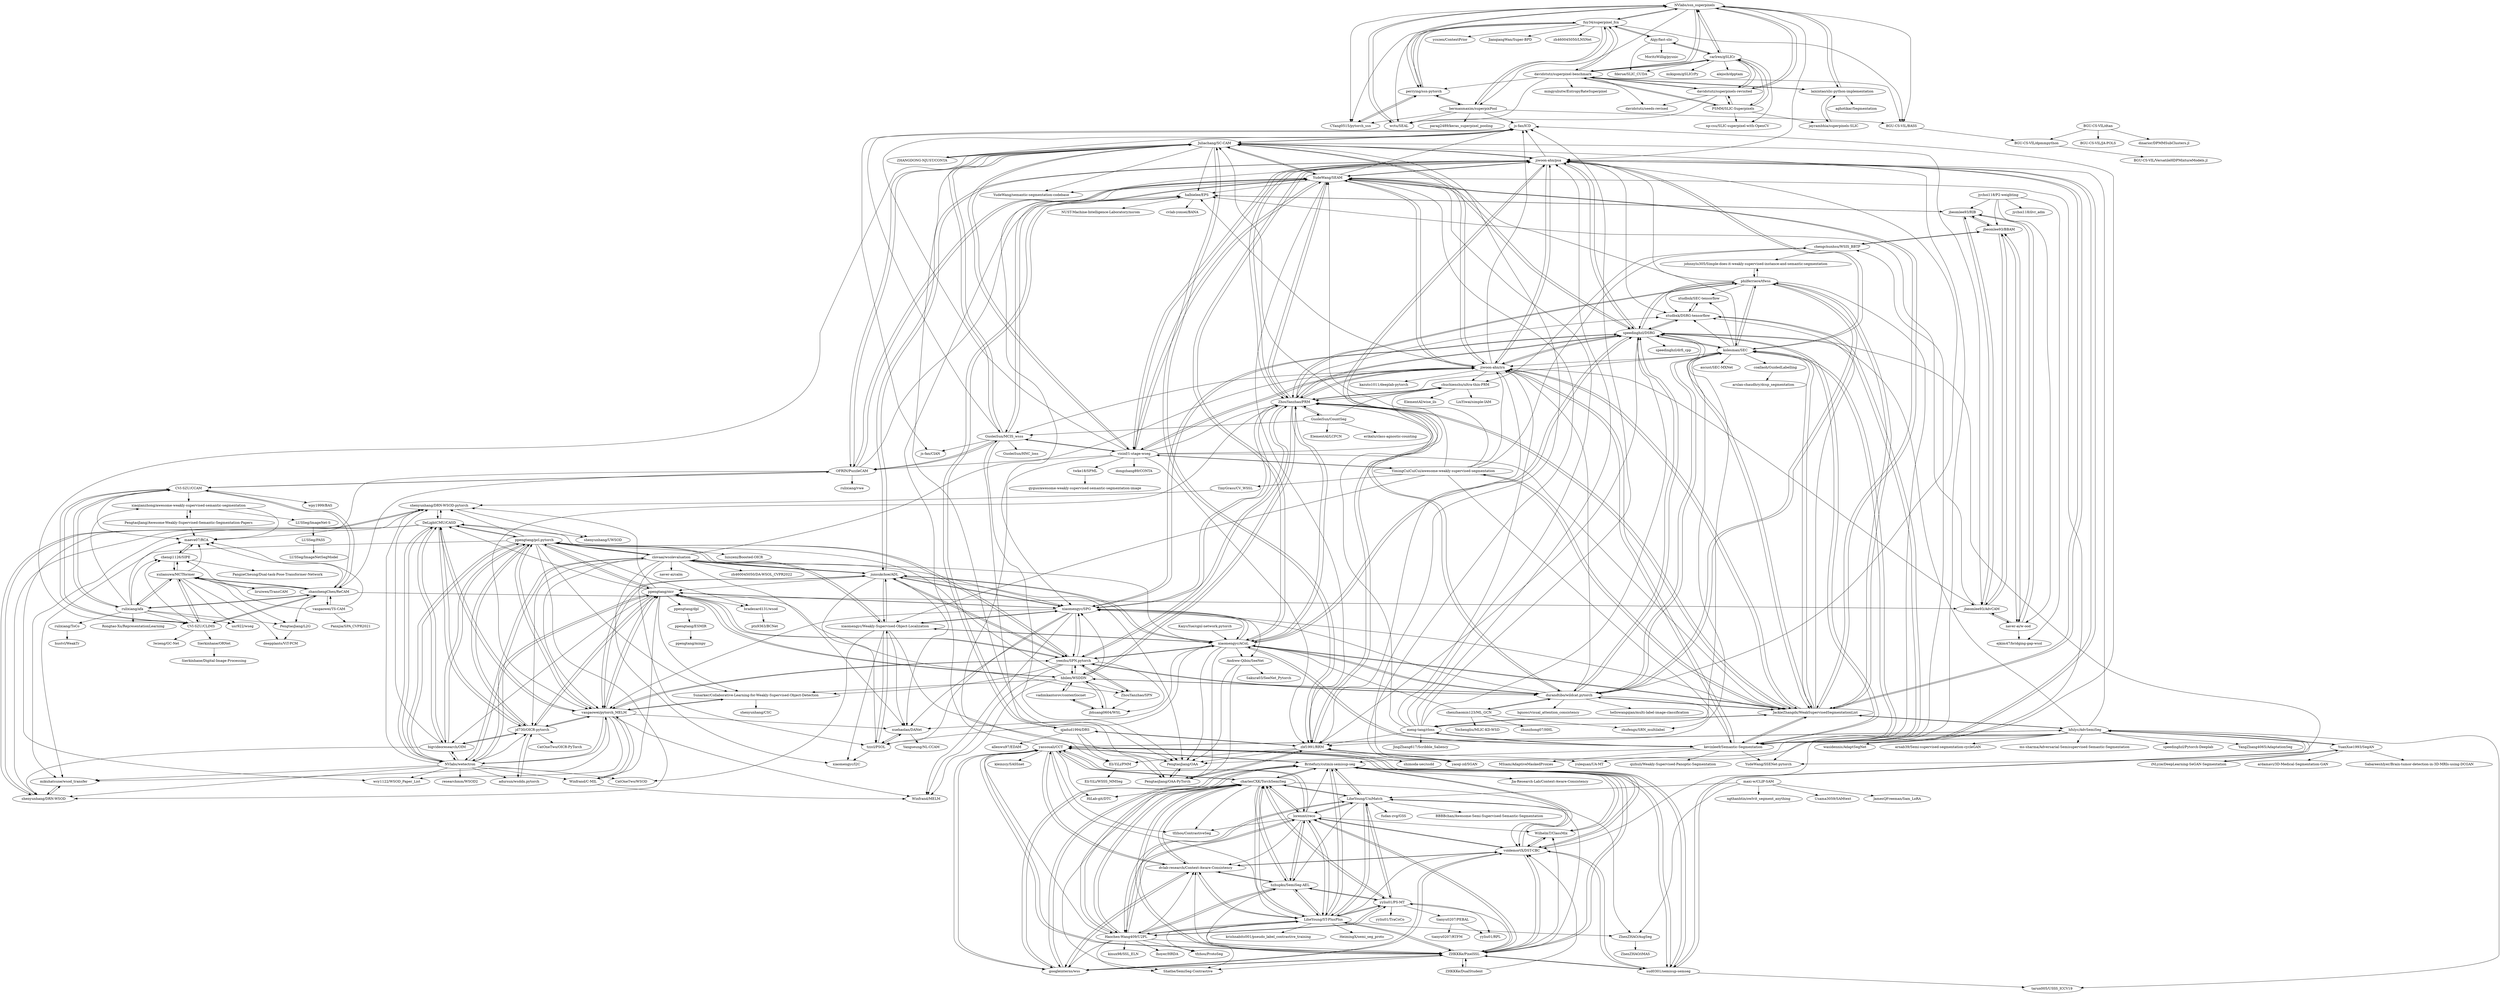 digraph G {
"NVlabs/ssn_superpixels" -> "fuy34/superpixel_fcn"
"NVlabs/ssn_superpixels" -> "wctu/SEAL"
"NVlabs/ssn_superpixels" -> "perrying/ssn-pytorch"
"NVlabs/ssn_superpixels" -> "davidstutz/superpixel-benchmark"
"NVlabs/ssn_superpixels" -> "bermanmaxim/superpixPool"
"NVlabs/ssn_superpixels" -> "CYang0515/pytorch_ssn"
"NVlabs/ssn_superpixels" -> "laixintao/slic-python-implementation"
"NVlabs/ssn_superpixels" -> "davidstutz/superpixels-revisited"
"NVlabs/ssn_superpixels" -> "carlren/gSLICr"
"NVlabs/ssn_superpixels" -> "BGU-CS-VIL/BASS"
"NVlabs/ssn_superpixels" -> "jiwoon-ahn/psa"
"perrying/ssn-pytorch" -> "CYang0515/pytorch_ssn"
"perrying/ssn-pytorch" -> "fuy34/superpixel_fcn"
"perrying/ssn-pytorch" -> "bermanmaxim/superpixPool"
"perrying/ssn-pytorch" -> "NVlabs/ssn_superpixels"
"yassouali/CCT" -> "Britefury/cutmix-semisup-seg"
"yassouali/CCT" -> "charlesCXK/TorchSemiSeg"
"yassouali/CCT" -> "ZHKKKe/PixelSSL"
"yassouali/CCT" -> "googleinterns/wss"
"yassouali/CCT" -> "voldemortX/DST-CBC"
"yassouali/CCT" -> "sud0301/semisup-semseg"
"yassouali/CCT" -> "dvlab-research/Context-Aware-Consistency"
"yassouali/CCT" -> "hfslyc/AdvSemiSeg"
"yassouali/CCT" -> "HiLab-git/DTC" ["e"=1]
"yassouali/CCT" -> "kleinzcy/SASSnet" ["e"=1]
"yassouali/CCT" -> "lorenmt/reco"
"yassouali/CCT" -> "yulequan/UA-MT" ["e"=1]
"yassouali/CCT" -> "YudeWang/SEAM"
"yassouali/CCT" -> "tfzhou/ContrastiveSeg" ["e"=1]
"yassouali/CCT" -> "LiheYoung/ST-PlusPlus"
"fuy34/superpixel_fcn" -> "NVlabs/ssn_superpixels"
"fuy34/superpixel_fcn" -> "perrying/ssn-pytorch"
"fuy34/superpixel_fcn" -> "bermanmaxim/superpixPool"
"fuy34/superpixel_fcn" -> "CYang0515/pytorch_ssn"
"fuy34/superpixel_fcn" -> "davidstutz/superpixel-benchmark"
"fuy34/superpixel_fcn" -> "wctu/SEAL"
"fuy34/superpixel_fcn" -> "BGU-CS-VIL/BASS"
"fuy34/superpixel_fcn" -> "ycszen/ContextPrior" ["e"=1]
"fuy34/superpixel_fcn" -> "JianqiangWan/Super-BPD"
"fuy34/superpixel_fcn" -> "zh460045050/LNSNet"
"fuy34/superpixel_fcn" -> "Algy/fast-slic"
"Eli-YiLi/PMM" -> "Eli-YiLi/WSSS_MMSeg"
"qjadud1994/DRS" -> "halbielee/EPS"
"qjadud1994/DRS" -> "allenwu97/EDAM"
"qjadud1994/DRS" -> "PengtaoJiang/OAA-PyTorch"
"qjadud1994/DRS" -> "zbf1991/RRM"
"qjadud1994/DRS" -> "Eli-YiLi/PMM"
"sud0301/semisup-semseg" -> "Britefury/cutmix-semisup-seg"
"sud0301/semisup-semseg" -> "voldemortX/DST-CBC"
"sud0301/semisup-semseg" -> "ZHKKKe/PixelSSL"
"sud0301/semisup-semseg" -> "tarun005/USSS_ICCV19"
"sud0301/semisup-semseg" -> "yassouali/CCT"
"sud0301/semisup-semseg" -> "hfslyc/AdvSemiSeg"
"twke18/SPML" -> "gyguo/awesome-weakly-supervised-semantic-segmentation-image"
"zbf1991/RRM" -> "PengtaoJiang/OAA-PyTorch"
"zbf1991/RRM" -> "yaoqi-zd/SGAN"
"zbf1991/RRM" -> "PengtaoJiang/OAA"
"zbf1991/RRM" -> "jiwoon-ahn/psa"
"zbf1991/RRM" -> "qjadud1994/DRS"
"zbf1991/RRM" -> "Juliachang/SC-CAM"
"zbf1991/RRM" -> "shimoda-uec/ssdd"
"zbf1991/RRM" -> "Eli-YiLi/PMM"
"GuoleiSun/MCIS_wsss" -> "Juliachang/SC-CAM"
"GuoleiSun/MCIS_wsss" -> "PengtaoJiang/OAA"
"GuoleiSun/MCIS_wsss" -> "js-fan/CIAN"
"GuoleiSun/MCIS_wsss" -> "PengtaoJiang/OAA-PyTorch"
"GuoleiSun/MCIS_wsss" -> "js-fan/ICD"
"GuoleiSun/MCIS_wsss" -> "YudeWang/SEAM"
"GuoleiSun/MCIS_wsss" -> "GuoleiSun/HNC_loss"
"GuoleiSun/MCIS_wsss" -> "OFRIN/PuzzleCAM"
"GuoleiSun/MCIS_wsss" -> "visinf/1-stage-wseg"
"PengtaoJiang/OAA-PyTorch" -> "PengtaoJiang/OAA"
"PengtaoJiang/OAA-PyTorch" -> "zbf1991/RRM"
"clovaai/wsolevaluation" -> "junsukchoe/ADL"
"clovaai/wsolevaluation" -> "xiaomengyc/Weakly-Supervised-Object-Localization"
"clovaai/wsolevaluation" -> "tzzcl/PSOL"
"clovaai/wsolevaluation" -> "ppengtang/pcl.pytorch"
"clovaai/wsolevaluation" -> "xiaomengyc/I2C"
"clovaai/wsolevaluation" -> "xiaomengyc/ACoL"
"clovaai/wsolevaluation" -> "xiaomengyc/SPG"
"clovaai/wsolevaluation" -> "naver-ai/calm" ["e"=1]
"clovaai/wsolevaluation" -> "DeLightCMU/CASD"
"clovaai/wsolevaluation" -> "jd730/OICR-pytorch"
"clovaai/wsolevaluation" -> "jiwoon-ahn/irn"
"clovaai/wsolevaluation" -> "xuehaolan/DANet"
"clovaai/wsolevaluation" -> "NVlabs/wetectron"
"clovaai/wsolevaluation" -> "vasgaowei/pytorch_MELM"
"clovaai/wsolevaluation" -> "zh460045050/DA-WSOL_CVPR2022"
"jbeomlee93/AdvCAM" -> "jbeomlee93/RIB"
"jbeomlee93/AdvCAM" -> "naver-ai/w-ood"
"jbeomlee93/AdvCAM" -> "jbeomlee93/BBAM"
"jbeomlee93/AdvCAM" -> "halbielee/EPS"
"jbeomlee93/BBAM" -> "jbeomlee93/RIB"
"jbeomlee93/BBAM" -> "naver-ai/w-ood"
"jbeomlee93/BBAM" -> "jbeomlee93/AdvCAM"
"jbeomlee93/BBAM" -> "chengchunhsu/WSIS_BBTP"
"jbeomlee93/RIB" -> "naver-ai/w-ood"
"jbeomlee93/RIB" -> "jbeomlee93/AdvCAM"
"jbeomlee93/RIB" -> "jbeomlee93/BBAM"
"jbeomlee93/RIB" -> "halbielee/EPS"
"jychoi118/P2-weighting" -> "naver-ai/w-ood"
"jychoi118/P2-weighting" -> "ejkim47/bridging-gap-wsol"
"jychoi118/P2-weighting" -> "jbeomlee93/RIB"
"jychoi118/P2-weighting" -> "jychoi118/ilvr_adm" ["e"=1]
"jychoi118/P2-weighting" -> "jbeomlee93/BBAM"
"naver-ai/w-ood" -> "jbeomlee93/RIB"
"naver-ai/w-ood" -> "jbeomlee93/BBAM"
"naver-ai/w-ood" -> "jbeomlee93/AdvCAM"
"naver-ai/w-ood" -> "ejkim47/bridging-gap-wsol"
"charlesCXK/TorchSemiSeg" -> "yassouali/CCT"
"charlesCXK/TorchSemiSeg" -> "Haochen-Wang409/U2PL"
"charlesCXK/TorchSemiSeg" -> "ZHKKKe/PixelSSL"
"charlesCXK/TorchSemiSeg" -> "LiheYoung/ST-PlusPlus"
"charlesCXK/TorchSemiSeg" -> "lorenmt/reco"
"charlesCXK/TorchSemiSeg" -> "yyliu01/PS-MT"
"charlesCXK/TorchSemiSeg" -> "dvlab-research/Context-Aware-Consistency"
"charlesCXK/TorchSemiSeg" -> "hzhupku/SemiSeg-AEL"
"charlesCXK/TorchSemiSeg" -> "Britefury/cutmix-semisup-seg"
"charlesCXK/TorchSemiSeg" -> "googleinterns/wss"
"charlesCXK/TorchSemiSeg" -> "LiheYoung/UniMatch"
"charlesCXK/TorchSemiSeg" -> "voldemortX/DST-CBC"
"charlesCXK/TorchSemiSeg" -> "Shathe/SemiSeg-Contrastive"
"charlesCXK/TorchSemiSeg" -> "HiLab-git/DTC" ["e"=1]
"charlesCXK/TorchSemiSeg" -> "tfzhou/ContrastiveSeg" ["e"=1]
"YudeWang/SEAM" -> "jiwoon-ahn/psa"
"YudeWang/SEAM" -> "jiwoon-ahn/irn"
"YudeWang/SEAM" -> "Juliachang/SC-CAM"
"YudeWang/SEAM" -> "visinf/1-stage-wseg"
"YudeWang/SEAM" -> "js-fan/ICD"
"YudeWang/SEAM" -> "GuoleiSun/MCIS_wsss"
"YudeWang/SEAM" -> "speedinghzl/DSRG"
"YudeWang/SEAM" -> "zbf1991/RRM"
"YudeWang/SEAM" -> "halbielee/EPS"
"YudeWang/SEAM" -> "OFRIN/PuzzleCAM"
"YudeWang/SEAM" -> "JackieZhangdx/WeakSupervisedSegmentationList"
"YudeWang/SEAM" -> "YudeWang/SSENet-pytorch"
"YudeWang/SEAM" -> "ZhouYanzhao/PRM"
"YudeWang/SEAM" -> "YudeWang/semantic-segmentation-codebase"
"YudeWang/SEAM" -> "yaoqi-zd/SGAN"
"ZHKKKe/PixelSSL" -> "Britefury/cutmix-semisup-seg"
"ZHKKKe/PixelSSL" -> "yassouali/CCT"
"ZHKKKe/PixelSSL" -> "charlesCXK/TorchSemiSeg"
"ZHKKKe/PixelSSL" -> "voldemortX/DST-CBC"
"ZHKKKe/PixelSSL" -> "sud0301/semisup-semseg"
"ZHKKKe/PixelSSL" -> "lorenmt/reco"
"ZHKKKe/PixelSSL" -> "hzhupku/SemiSeg-AEL"
"ZHKKKe/PixelSSL" -> "googleinterns/wss"
"ZHKKKe/PixelSSL" -> "LiheYoung/ST-PlusPlus"
"ZHKKKe/PixelSSL" -> "WilhelmT/ClassMix"
"ZHKKKe/PixelSSL" -> "ZHKKKe/DualStudent"
"ZHKKKe/PixelSSL" -> "yyliu01/PS-MT"
"ZHKKKe/PixelSSL" -> "dvlab-research/Context-Aware-Consistency"
"ZHKKKe/PixelSSL" -> "Shathe/SemiSeg-Contrastive"
"ZHKKKe/PixelSSL" -> "LiheYoung/UniMatch"
"dvlab-research/Context-Aware-Consistency" -> "hzhupku/SemiSeg-AEL"
"dvlab-research/Context-Aware-Consistency" -> "charlesCXK/TorchSemiSeg"
"dvlab-research/Context-Aware-Consistency" -> "voldemortX/DST-CBC"
"dvlab-research/Context-Aware-Consistency" -> "googleinterns/wss"
"dvlab-research/Context-Aware-Consistency" -> "LiheYoung/ST-PlusPlus"
"dvlab-research/Context-Aware-Consistency" -> "yassouali/CCT"
"Algy/fast-slic" -> "carlren/gSLICr"
"Algy/fast-slic" -> "fuy34/superpixel_fcn"
"Algy/fast-slic" -> "fderue/SLIC_CUDA"
"Algy/fast-slic" -> "MoritzWillig/pysnic"
"carlren/gSLICr" -> "fderue/SLIC_CUDA"
"carlren/gSLICr" -> "mikigom/gSLICrPy"
"carlren/gSLICr" -> "NVlabs/ssn_superpixels"
"carlren/gSLICr" -> "davidstutz/superpixel-benchmark"
"carlren/gSLICr" -> "Algy/fast-slic"
"carlren/gSLICr" -> "davidstutz/superpixels-revisited"
"carlren/gSLICr" -> "PSMM/SLIC-Superpixels"
"carlren/gSLICr" -> "np-csu/SLIC-superpixel-with-OpenCV"
"carlren/gSLICr" -> "alejocb/dpptam" ["e"=1]
"davidstutz/superpixels-revisited" -> "davidstutz/superpixel-benchmark"
"davidstutz/superpixels-revisited" -> "davidstutz/seeds-revised"
"davidstutz/superpixels-revisited" -> "NVlabs/ssn_superpixels"
"davidstutz/superpixels-revisited" -> "carlren/gSLICr"
"davidstutz/superpixels-revisited" -> "PSMM/SLIC-Superpixels"
"davidstutz/superpixels-revisited" -> "wctu/SEAL"
"JackieZhangdx/WeakSupervisedSegmentationList" -> "kevinlee9/Semantic-Segmentation"
"JackieZhangdx/WeakSupervisedSegmentationList" -> "speedinghzl/DSRG"
"JackieZhangdx/WeakSupervisedSegmentationList" -> "jiwoon-ahn/psa"
"JackieZhangdx/WeakSupervisedSegmentationList" -> "ZhouYanzhao/PRM"
"JackieZhangdx/WeakSupervisedSegmentationList" -> "jiwoon-ahn/irn"
"JackieZhangdx/WeakSupervisedSegmentationList" -> "xiaomengyc/ACoL"
"JackieZhangdx/WeakSupervisedSegmentationList" -> "YudeWang/SEAM"
"JackieZhangdx/WeakSupervisedSegmentationList" -> "durandtibo/wildcat.pytorch"
"JackieZhangdx/WeakSupervisedSegmentationList" -> "philferriere/tfwss"
"JackieZhangdx/WeakSupervisedSegmentationList" -> "xiaomengyc/SPG"
"JackieZhangdx/WeakSupervisedSegmentationList" -> "kolesman/SEC"
"JackieZhangdx/WeakSupervisedSegmentationList" -> "hfslyc/AdvSemiSeg"
"JackieZhangdx/WeakSupervisedSegmentationList" -> "YimingCuiCuiCui/awesome-weakly-supervised-segmentation"
"JackieZhangdx/WeakSupervisedSegmentationList" -> "xtudbxk/DSRG-tensorflow"
"JackieZhangdx/WeakSupervisedSegmentationList" -> "meng-tang/rloss"
"chenzhaomin123/ML_GCN" -> "durandtibo/wildcat.pytorch"
"chenzhaomin123/ML_GCN" -> "zhufengx/SRN_multilabel" ["e"=1]
"chenzhaomin123/ML_GCN" -> "zhunzhong07/HHL" ["e"=1]
"chenzhaomin123/ML_GCN" -> "Yochengliu/MLIC-KD-WSD" ["e"=1]
"chenzhaomin123/ML_GCN" -> "xiaomengyc/ACoL"
"tianyu0207/PEBAL" -> "yyliu01/RPL"
"tianyu0207/PEBAL" -> "tianyu0207/RTFM" ["e"=1]
"LUSSeg/ImageNet-S" -> "LUSSeg/PASS"
"laixintao/slic-python-implementation" -> "jayrambhia/superpixels-SLIC"
"laixintao/slic-python-implementation" -> "NVlabs/ssn_superpixels"
"laixintao/slic-python-implementation" -> "davidstutz/superpixel-benchmark"
"laixintao/slic-python-implementation" -> "aghotikar/Segmentation"
"kevinlee9/Semantic-Segmentation" -> "JackieZhangdx/WeakSupervisedSegmentationList"
"kevinlee9/Semantic-Segmentation" -> "speedinghzl/DSRG"
"kevinlee9/Semantic-Segmentation" -> "xtudbxk/DSRG-tensorflow"
"kevinlee9/Semantic-Segmentation" -> "jiwoon-ahn/psa"
"kevinlee9/Semantic-Segmentation" -> "xiaomengyc/ACoL"
"kevinlee9/Semantic-Segmentation" -> "YudeWang/SSENet-pytorch"
"kevinlee9/Semantic-Segmentation" -> "jiwoon-ahn/irn"
"kevinlee9/Semantic-Segmentation" -> "kolesman/SEC"
"kevinlee9/Semantic-Segmentation" -> "chengchunhsu/WSIS_BBTP"
"kevinlee9/Semantic-Segmentation" -> "js-fan/ICD"
"kevinlee9/Semantic-Segmentation" -> "MSiam/AdaptiveMaskedProxies" ["e"=1]
"kevinlee9/Semantic-Segmentation" -> "meng-tang/rloss"
"kevinlee9/Semantic-Segmentation" -> "PengtaoJiang/OAA"
"kevinlee9/Semantic-Segmentation" -> "Juliachang/SC-CAM"
"kevinlee9/Semantic-Segmentation" -> "qizhuli/Weakly-Supervised-Panoptic-Segmentation" ["e"=1]
"junsukchoe/ADL" -> "clovaai/wsolevaluation"
"junsukchoe/ADL" -> "xiaomengyc/SPG"
"junsukchoe/ADL" -> "xiaomengyc/ACoL"
"junsukchoe/ADL" -> "xuehaolan/DANet"
"junsukchoe/ADL" -> "vasgaowei/pytorch_MELM"
"junsukchoe/ADL" -> "ppengtang/pcl.pytorch"
"junsukchoe/ADL" -> "xiaomengyc/Weakly-Supervised-Object-Localization"
"junsukchoe/ADL" -> "tzzcl/PSOL"
"junsukchoe/ADL" -> "PengtaoJiang/OAA"
"junsukchoe/ADL" -> "jiwoon-ahn/psa"
"junsukchoe/ADL" -> "yeezhu/SPN.pytorch"
"junsukchoe/ADL" -> "ppengtang/oicr"
"jiwoon-ahn/irn" -> "jiwoon-ahn/psa"
"jiwoon-ahn/irn" -> "YudeWang/SEAM"
"jiwoon-ahn/irn" -> "ZhouYanzhao/PRM"
"jiwoon-ahn/irn" -> "Juliachang/SC-CAM"
"jiwoon-ahn/irn" -> "speedinghzl/DSRG"
"jiwoon-ahn/irn" -> "JackieZhangdx/WeakSupervisedSegmentationList"
"jiwoon-ahn/irn" -> "zbf1991/RRM"
"jiwoon-ahn/irn" -> "visinf/1-stage-wseg"
"jiwoon-ahn/irn" -> "jbeomlee93/AdvCAM"
"jiwoon-ahn/irn" -> "halbielee/EPS"
"jiwoon-ahn/irn" -> "kevinlee9/Semantic-Segmentation"
"jiwoon-ahn/irn" -> "chuchienshu/ultra-thin-PRM"
"jiwoon-ahn/irn" -> "js-fan/ICD"
"jiwoon-ahn/irn" -> "GuoleiSun/MCIS_wsss"
"jiwoon-ahn/irn" -> "kazuto1011/deeplab-pytorch" ["e"=1]
"xiaomengyc/SPG" -> "xiaomengyc/ACoL"
"xiaomengyc/SPG" -> "junsukchoe/ADL"
"xiaomengyc/SPG" -> "yeezhu/SPN.pytorch"
"xiaomengyc/SPG" -> "xuehaolan/DANet"
"xiaomengyc/SPG" -> "ZhouYanzhao/PRM"
"xiaomengyc/SPG" -> "ppengtang/oicr"
"xiaomengyc/SPG" -> "speedinghzl/DSRG"
"xiaomengyc/SPG" -> "xiaomengyc/Weakly-Supervised-Object-Localization"
"xiaomengyc/SPG" -> "tzzcl/PSOL"
"xiaomengyc/SPG" -> "Winfrand/MELM"
"xiaomengyc/SPG" -> "Andrew-Qibin/SeeNet"
"xiaomengyc/SPG" -> "vasgaowei/pytorch_MELM"
"yeezhu/SPN.pytorch" -> "ZhouYanzhao/SPN"
"yeezhu/SPN.pytorch" -> "xiaomengyc/SPG"
"yeezhu/SPN.pytorch" -> "vasgaowei/pytorch_MELM"
"yeezhu/SPN.pytorch" -> "Winfrand/MELM"
"yeezhu/SPN.pytorch" -> "ppengtang/oicr"
"yeezhu/SPN.pytorch" -> "xiaomengyc/ACoL"
"yeezhu/SPN.pytorch" -> "ppengtang/pcl.pytorch"
"yeezhu/SPN.pytorch" -> "jbhuang0604/WSL"
"yeezhu/SPN.pytorch" -> "durandtibo/wildcat.pytorch"
"yeezhu/SPN.pytorch" -> "ZhouYanzhao/PRM"
"yeezhu/SPN.pytorch" -> "hbilen/WSDDN"
"yeezhu/SPN.pytorch" -> "junsukchoe/ADL"
"yeezhu/SPN.pytorch" -> "Sunarker/Collaborative-Learning-for-Weakly-Supervised-Object-Detection"
"rulixiang/ToCo" -> "hustvl/WeakTr"
"jiwoon-ahn/psa" -> "jiwoon-ahn/irn"
"jiwoon-ahn/psa" -> "YudeWang/SEAM"
"jiwoon-ahn/psa" -> "speedinghzl/DSRG"
"jiwoon-ahn/psa" -> "zbf1991/RRM"
"jiwoon-ahn/psa" -> "JackieZhangdx/WeakSupervisedSegmentationList"
"jiwoon-ahn/psa" -> "Juliachang/SC-CAM"
"jiwoon-ahn/psa" -> "visinf/1-stage-wseg"
"jiwoon-ahn/psa" -> "js-fan/ICD"
"jiwoon-ahn/psa" -> "kevinlee9/Semantic-Segmentation"
"jiwoon-ahn/psa" -> "ZhouYanzhao/PRM"
"jiwoon-ahn/psa" -> "xtudbxk/DSRG-tensorflow"
"jiwoon-ahn/psa" -> "xiaomengyc/ACoL"
"jiwoon-ahn/psa" -> "kolesman/SEC"
"jiwoon-ahn/psa" -> "junsukchoe/ADL"
"jiwoon-ahn/psa" -> "xiaomengyc/SPG"
"DeLightCMU/CASD" -> "mikuhatsune/wsod_transfer"
"DeLightCMU/CASD" -> "ppengtang/pcl.pytorch"
"DeLightCMU/CASD" -> "bigvideoresearch/OIM"
"DeLightCMU/CASD" -> "shenyunhang/DRN-WSOD"
"DeLightCMU/CASD" -> "shenyunhang/DRN-WSOD-pytorch"
"DeLightCMU/CASD" -> "vasgaowei/pytorch_MELM"
"DeLightCMU/CASD" -> "NVlabs/wetectron"
"DeLightCMU/CASD" -> "shenyunhang/UWSOD"
"DeLightCMU/CASD" -> "jd730/OICR-pytorch"
"Haochen-Wang409/U2PL" -> "LiheYoung/ST-PlusPlus"
"Haochen-Wang409/U2PL" -> "charlesCXK/TorchSemiSeg"
"Haochen-Wang409/U2PL" -> "LiheYoung/UniMatch"
"Haochen-Wang409/U2PL" -> "yyliu01/PS-MT"
"Haochen-Wang409/U2PL" -> "hzhupku/SemiSeg-AEL"
"Haochen-Wang409/U2PL" -> "lorenmt/reco"
"Haochen-Wang409/U2PL" -> "dvlab-research/Context-Aware-Consistency"
"Haochen-Wang409/U2PL" -> "Britefury/cutmix-semisup-seg"
"Haochen-Wang409/U2PL" -> "lhoyer/HRDA" ["e"=1]
"Haochen-Wang409/U2PL" -> "ZHKKKe/PixelSSL"
"Haochen-Wang409/U2PL" -> "googleinterns/wss"
"Haochen-Wang409/U2PL" -> "kinux98/SSL_ELN"
"Haochen-Wang409/U2PL" -> "Shathe/SemiSeg-Contrastive"
"Haochen-Wang409/U2PL" -> "yassouali/CCT"
"Haochen-Wang409/U2PL" -> "tfzhou/ProtoSeg" ["e"=1]
"LiheYoung/ST-PlusPlus" -> "LiheYoung/UniMatch"
"LiheYoung/ST-PlusPlus" -> "Haochen-Wang409/U2PL"
"LiheYoung/ST-PlusPlus" -> "hzhupku/SemiSeg-AEL"
"LiheYoung/ST-PlusPlus" -> "yyliu01/PS-MT"
"LiheYoung/ST-PlusPlus" -> "charlesCXK/TorchSemiSeg"
"LiheYoung/ST-PlusPlus" -> "dvlab-research/Context-Aware-Consistency"
"LiheYoung/ST-PlusPlus" -> "ZHKKKe/PixelSSL"
"LiheYoung/ST-PlusPlus" -> "lorenmt/reco"
"LiheYoung/ST-PlusPlus" -> "Shathe/SemiSeg-Contrastive"
"LiheYoung/ST-PlusPlus" -> "ZhenZHAO/AugSeg"
"LiheYoung/ST-PlusPlus" -> "Britefury/cutmix-semisup-seg"
"LiheYoung/ST-PlusPlus" -> "krishnabits001/pseudo_label_contrastive_training" ["e"=1]
"LiheYoung/ST-PlusPlus" -> "voldemortX/DST-CBC"
"LiheYoung/ST-PlusPlus" -> "HeimingX/semi_seg_proto"
"LiheYoung/ST-PlusPlus" -> "tfzhou/ProtoSeg" ["e"=1]
"NVlabs/wetectron" -> "ppengtang/pcl.pytorch"
"NVlabs/wetectron" -> "DeLightCMU/CASD"
"NVlabs/wetectron" -> "bigvideoresearch/OIM"
"NVlabs/wetectron" -> "shenyunhang/DRN-WSOD-pytorch"
"NVlabs/wetectron" -> "vasgaowei/pytorch_MELM"
"NVlabs/wetectron" -> "jd730/OICR-pytorch"
"NVlabs/wetectron" -> "shenyunhang/DRN-WSOD"
"NVlabs/wetectron" -> "ppengtang/oicr"
"NVlabs/wetectron" -> "mikuhatsune/wsod_transfer"
"NVlabs/wetectron" -> "adursun/wsddn.pytorch"
"NVlabs/wetectron" -> "wcy1122/WSOD_Paper_List"
"NVlabs/wetectron" -> "Winfrand/C-MIL"
"NVlabs/wetectron" -> "CatOneTwo/WSOD"
"NVlabs/wetectron" -> "clovaai/wsolevaluation"
"NVlabs/wetectron" -> "researchmm/WSOD2"
"Sunarker/Collaborative-Learning-for-Weakly-Supervised-Object-Detection" -> "vasgaowei/pytorch_MELM"
"Sunarker/Collaborative-Learning-for-Weakly-Supervised-Object-Detection" -> "shenyunhang/CSC"
"bigvideoresearch/OIM" -> "DeLightCMU/CASD"
"bigvideoresearch/OIM" -> "shenyunhang/DRN-WSOD-pytorch"
"bigvideoresearch/OIM" -> "jd730/OICR-pytorch"
"bigvideoresearch/OIM" -> "shenyunhang/DRN-WSOD"
"bigvideoresearch/OIM" -> "ppengtang/pcl.pytorch"
"bigvideoresearch/OIM" -> "NVlabs/wetectron"
"hzhupku/SemiSeg-AEL" -> "LiheYoung/ST-PlusPlus"
"hzhupku/SemiSeg-AEL" -> "dvlab-research/Context-Aware-Consistency"
"hzhupku/SemiSeg-AEL" -> "yyliu01/PS-MT"
"hzhupku/SemiSeg-AEL" -> "Haochen-Wang409/U2PL"
"hzhupku/SemiSeg-AEL" -> "charlesCXK/TorchSemiSeg"
"hzhupku/SemiSeg-AEL" -> "lorenmt/reco"
"jd730/OICR-pytorch" -> "ppengtang/pcl.pytorch"
"jd730/OICR-pytorch" -> "vasgaowei/pytorch_MELM"
"jd730/OICR-pytorch" -> "ppengtang/oicr"
"jd730/OICR-pytorch" -> "DeLightCMU/CASD"
"jd730/OICR-pytorch" -> "bigvideoresearch/OIM"
"jd730/OICR-pytorch" -> "adursun/wsddn.pytorch"
"jd730/OICR-pytorch" -> "CatOneTwo/OICR-PyTorch"
"mikuhatsune/wsod_transfer" -> "shenyunhang/DRN-WSOD"
"ppengtang/pcl.pytorch" -> "ppengtang/oicr"
"ppengtang/pcl.pytorch" -> "vasgaowei/pytorch_MELM"
"ppengtang/pcl.pytorch" -> "jd730/OICR-pytorch"
"ppengtang/pcl.pytorch" -> "NVlabs/wetectron"
"ppengtang/pcl.pytorch" -> "DeLightCMU/CASD"
"ppengtang/pcl.pytorch" -> "bigvideoresearch/OIM"
"ppengtang/pcl.pytorch" -> "Sunarker/Collaborative-Learning-for-Weakly-Supervised-Object-Detection"
"ppengtang/pcl.pytorch" -> "junsukchoe/ADL"
"ppengtang/pcl.pytorch" -> "shenyunhang/DRN-WSOD"
"ppengtang/pcl.pytorch" -> "shenyunhang/DRN-WSOD-pytorch"
"ppengtang/pcl.pytorch" -> "mikuhatsune/wsod_transfer"
"ppengtang/pcl.pytorch" -> "yeezhu/SPN.pytorch"
"ppengtang/pcl.pytorch" -> "clovaai/wsolevaluation"
"ppengtang/pcl.pytorch" -> "bradezard131/wsod"
"ppengtang/pcl.pytorch" -> "luiszeni/Boosted-OICR"
"shenyunhang/DRN-WSOD" -> "mikuhatsune/wsod_transfer"
"shenyunhang/DRN-WSOD" -> "shenyunhang/DRN-WSOD-pytorch"
"shenyunhang/DRN-WSOD-pytorch" -> "shenyunhang/DRN-WSOD"
"shenyunhang/DRN-WSOD-pytorch" -> "wcy1122/WSOD_Paper_List"
"shenyunhang/DRN-WSOD-pytorch" -> "shenyunhang/UWSOD"
"shenyunhang/DRN-WSOD-pytorch" -> "DeLightCMU/CASD"
"yyliu01/PS-MT" -> "yyliu01/RPL"
"yyliu01/PS-MT" -> "LiheYoung/ST-PlusPlus"
"yyliu01/PS-MT" -> "yyliu01/TraCoCo"
"yyliu01/PS-MT" -> "Haochen-Wang409/U2PL"
"yyliu01/PS-MT" -> "hzhupku/SemiSeg-AEL"
"yyliu01/PS-MT" -> "tianyu0207/PEBAL"
"yyliu01/PS-MT" -> "charlesCXK/TorchSemiSeg"
"yyliu01/PS-MT" -> "LiheYoung/UniMatch"
"GuoleiSun/CountSeg" -> "ZhouYanzhao/PRM"
"GuoleiSun/CountSeg" -> "chuchienshu/ultra-thin-PRM"
"GuoleiSun/CountSeg" -> "ElementAI/LCFCN" ["e"=1]
"GuoleiSun/CountSeg" -> "GuoleiSun/MCIS_wsss"
"GuoleiSun/CountSeg" -> "erikalu/class-agnostic-counting" ["e"=1]
"jayrambhia/superpixels-SLIC" -> "laixintao/slic-python-implementation"
"YuanXue1993/SegAN" -> "iNLyze/DeepLearning-SeGAN-Segmentation"
"YuanXue1993/SegAN" -> "hfslyc/AdvSemiSeg"
"YuanXue1993/SegAN" -> "ardamavi/3D-Medical-Segmentation-GAN" ["e"=1]
"YuanXue1993/SegAN" -> "SabareeshIyer/Brain-tumor-detection-in-3D-MRIs-using-DCGAN"
"YimingCuiCuiCui/awesome-weakly-supervised-segmentation" -> "JackieZhangdx/WeakSupervisedSegmentationList"
"YimingCuiCuiCui/awesome-weakly-supervised-segmentation" -> "visinf/1-stage-wseg"
"YimingCuiCuiCui/awesome-weakly-supervised-segmentation" -> "xiaomengyc/Weakly-Supervised-Object-Localization"
"YimingCuiCuiCui/awesome-weakly-supervised-segmentation" -> "YudeWang/SEAM"
"YimingCuiCuiCui/awesome-weakly-supervised-segmentation" -> "jiwoon-ahn/irn"
"YimingCuiCuiCui/awesome-weakly-supervised-segmentation" -> "kevinlee9/Semantic-Segmentation"
"YimingCuiCuiCui/awesome-weakly-supervised-segmentation" -> "TinyGrass/CV_WSSL"
"YimingCuiCuiCui/awesome-weakly-supervised-segmentation" -> "chengchunhsu/WSIS_BBTP"
"YimingCuiCuiCui/awesome-weakly-supervised-segmentation" -> "Juliachang/SC-CAM"
"hfslyc/AdvSemiSeg" -> "sud0301/semisup-semseg"
"hfslyc/AdvSemiSeg" -> "wasidennis/AdaptSegNet" ["e"=1]
"hfslyc/AdvSemiSeg" -> "yassouali/CCT"
"hfslyc/AdvSemiSeg" -> "YuanXue1993/SegAN"
"hfslyc/AdvSemiSeg" -> "arnab39/Semi-supervised-segmentation-cycleGAN"
"hfslyc/AdvSemiSeg" -> "speedinghzl/DSRG"
"hfslyc/AdvSemiSeg" -> "JackieZhangdx/WeakSupervisedSegmentationList"
"hfslyc/AdvSemiSeg" -> "ms-sharma/Adversarial-Semisupervised-Semantic-Segmentation"
"hfslyc/AdvSemiSeg" -> "tarun005/USSS_ICCV19"
"hfslyc/AdvSemiSeg" -> "jiwoon-ahn/psa"
"hfslyc/AdvSemiSeg" -> "speedinghzl/Pytorch-Deeplab" ["e"=1]
"hfslyc/AdvSemiSeg" -> "Britefury/cutmix-semisup-seg"
"hfslyc/AdvSemiSeg" -> "YangZhang4065/AdaptationSeg" ["e"=1]
"hfslyc/AdvSemiSeg" -> "yulequan/UA-MT" ["e"=1]
"hfslyc/AdvSemiSeg" -> "voldemortX/DST-CBC"
"johnnylu305/Simple-does-it-weakly-supervised-instance-and-semantic-segmentation" -> "philferriere/tfwss"
"Andrew-Qibin/SeeNet" -> "PengtaoJiang/OAA"
"Andrew-Qibin/SeeNet" -> "Sakura03/SeeNet_Pytorch"
"Andrew-Qibin/SeeNet" -> "PengtaoJiang/OAA-PyTorch"
"kolesman/SEC" -> "speedinghzl/DSRG"
"kolesman/SEC" -> "jiwoon-ahn/psa"
"kolesman/SEC" -> "coallaoh/GuidedLabelling"
"kolesman/SEC" -> "xtudbxk/SEC-tensorflow"
"kolesman/SEC" -> "JackieZhangdx/WeakSupervisedSegmentationList"
"kolesman/SEC" -> "kevinlee9/Semantic-Segmentation"
"kolesman/SEC" -> "ascust/SEC-MXNet"
"kolesman/SEC" -> "xtudbxk/DSRG-tensorflow"
"kolesman/SEC" -> "zbf1991/RRM"
"kolesman/SEC" -> "ZhouYanzhao/PRM"
"kolesman/SEC" -> "meng-tang/rloss"
"kolesman/SEC" -> "jiwoon-ahn/irn"
"kolesman/SEC" -> "philferriere/tfwss"
"kolesman/SEC" -> "durandtibo/wildcat.pytorch"
"kolesman/SEC" -> "YudeWang/SEAM"
"speedinghzl/DSRG" -> "xtudbxk/DSRG-tensorflow"
"speedinghzl/DSRG" -> "kolesman/SEC"
"speedinghzl/DSRG" -> "jiwoon-ahn/psa"
"speedinghzl/DSRG" -> "JackieZhangdx/WeakSupervisedSegmentationList"
"speedinghzl/DSRG" -> "kevinlee9/Semantic-Segmentation"
"speedinghzl/DSRG" -> "ZhouYanzhao/PRM"
"speedinghzl/DSRG" -> "jiwoon-ahn/irn"
"speedinghzl/DSRG" -> "philferriere/tfwss"
"speedinghzl/DSRG" -> "xiaomengyc/SPG"
"speedinghzl/DSRG" -> "zbf1991/RRM"
"speedinghzl/DSRG" -> "YudeWang/SSENet-pytorch"
"speedinghzl/DSRG" -> "YudeWang/SEAM"
"speedinghzl/DSRG" -> "xiaomengyc/ACoL"
"speedinghzl/DSRG" -> "speedinghzl/drfi_cpp"
"speedinghzl/DSRG" -> "durandtibo/wildcat.pytorch"
"xtudbxk/DSRG-tensorflow" -> "xtudbxk/SEC-tensorflow"
"xtudbxk/DSRG-tensorflow" -> "speedinghzl/DSRG"
"xtudbxk/DSRG-tensorflow" -> "kevinlee9/Semantic-Segmentation"
"ZHKKKe/DualStudent" -> "ZHKKKe/PixelSSL"
"ZHKKKe/DualStudent" -> "voldemortX/DST-CBC"
"xiaojianzhong/awesome-weakly-supervised-semantic-segmentation" -> "PengtaoJiang/Awesome-Weakly-Supervised-Semantic-Segmentation-Papers"
"xiaojianzhong/awesome-weakly-supervised-semantic-segmentation" -> "maeve07/RCA"
"xiaojianzhong/awesome-weakly-supervised-semantic-segmentation" -> "LUSSeg/ImageNet-S"
"wctu/SEAL" -> "NVlabs/ssn_superpixels"
"davidstutz/superpixel-benchmark" -> "davidstutz/superpixels-revisited"
"davidstutz/superpixel-benchmark" -> "NVlabs/ssn_superpixels"
"davidstutz/superpixel-benchmark" -> "fuy34/superpixel_fcn"
"davidstutz/superpixel-benchmark" -> "carlren/gSLICr"
"davidstutz/superpixel-benchmark" -> "wctu/SEAL"
"davidstutz/superpixel-benchmark" -> "PSMM/SLIC-Superpixels"
"davidstutz/superpixel-benchmark" -> "laixintao/slic-python-implementation"
"davidstutz/superpixel-benchmark" -> "BGU-CS-VIL/BASS"
"davidstutz/superpixel-benchmark" -> "davidstutz/seeds-revised"
"davidstutz/superpixel-benchmark" -> "mingyuliutw/EntropyRateSuperpixel"
"davidstutz/superpixel-benchmark" -> "perrying/ssn-pytorch"
"jbhuang0604/WSL" -> "vadimkantorov/contextlocnet"
"jbhuang0604/WSL" -> "hbilen/WSDDN"
"vasgaowei/TS-CAM" -> "zhaozhengChen/ReCAM"
"vasgaowei/TS-CAM" -> "Panxjia/SPA_CVPR2021"
"vasgaowei/TS-CAM" -> "xulianuwa/MCTformer"
"vasgaowei/TS-CAM" -> "maeve07/RCA"
"xiaomengyc/Weakly-Supervised-Object-Localization" -> "tzzcl/PSOL"
"xiaomengyc/Weakly-Supervised-Object-Localization" -> "clovaai/wsolevaluation"
"xiaomengyc/Weakly-Supervised-Object-Localization" -> "xiaomengyc/I2C"
"xiaomengyc/Weakly-Supervised-Object-Localization" -> "junsukchoe/ADL"
"xiaomengyc/Weakly-Supervised-Object-Localization" -> "xiaomengyc/SPG"
"xiaomengyc/Weakly-Supervised-Object-Localization" -> "xuehaolan/DANet"
"xiaomengyc/Weakly-Supervised-Object-Localization" -> "xiaomengyc/ACoL"
"xiaomengyc/Weakly-Supervised-Object-Localization" -> "CatOneTwo/WSOD"
"xiaomengyc/Weakly-Supervised-Object-Localization" -> "PengtaoJiang/OAA"
"voldemortX/DST-CBC" -> "Britefury/cutmix-semisup-seg"
"voldemortX/DST-CBC" -> "sud0301/semisup-semseg"
"voldemortX/DST-CBC" -> "lorenmt/reco"
"voldemortX/DST-CBC" -> "WilhelmT/ClassMix"
"voldemortX/DST-CBC" -> "ZHKKKe/PixelSSL"
"voldemortX/DST-CBC" -> "googleinterns/wss"
"voldemortX/DST-CBC" -> "yassouali/CCT"
"voldemortX/DST-CBC" -> "dvlab-research/Context-Aware-Consistency"
"js-fan/ICD" -> "js-fan/CIAN"
"js-fan/ICD" -> "Juliachang/SC-CAM"
"chengchunhsu/WSIS_BBTP" -> "jbeomlee93/BBAM"
"chengchunhsu/WSIS_BBTP" -> "chuchienshu/ultra-thin-PRM"
"chengchunhsu/WSIS_BBTP" -> "johnnylu305/Simple-does-it-weakly-supervised-instance-and-semantic-segmentation"
"hbilen/WSDDN" -> "vadimkantorov/contextlocnet"
"hbilen/WSDDN" -> "jbhuang0604/WSL"
"hbilen/WSDDN" -> "ppengtang/oicr"
"hbilen/WSDDN" -> "ZhouYanzhao/SPN"
"hbilen/WSDDN" -> "durandtibo/wildcat.pytorch"
"hbilen/WSDDN" -> "ZhouYanzhao/PRM"
"hbilen/WSDDN" -> "Sunarker/Collaborative-Learning-for-Weakly-Supervised-Object-Detection"
"hbilen/WSDDN" -> "yeezhu/SPN.pytorch"
"hbilen/WSDDN" -> "xiaomengyc/SPG"
"hbilen/WSDDN" -> "Winfrand/MELM"
"hbilen/WSDDN" -> "ppengtang/pcl.pytorch"
"ppengtang/oicr" -> "ppengtang/pcl.pytorch"
"ppengtang/oicr" -> "jd730/OICR-pytorch"
"ppengtang/oicr" -> "vasgaowei/pytorch_MELM"
"ppengtang/oicr" -> "ppengtang/dpl"
"ppengtang/oicr" -> "hbilen/WSDDN"
"ppengtang/oicr" -> "bigvideoresearch/OIM"
"ppengtang/oicr" -> "xiaomengyc/SPG"
"ppengtang/oicr" -> "yeezhu/SPN.pytorch"
"ppengtang/oicr" -> "Winfrand/C-MIL"
"ppengtang/oicr" -> "NVlabs/wetectron"
"ppengtang/oicr" -> "ZhouYanzhao/SPN"
"ppengtang/oicr" -> "DeLightCMU/CASD"
"ppengtang/oicr" -> "bradezard131/wsod"
"ppengtang/oicr" -> "shenyunhang/DRN-WSOD-pytorch"
"ppengtang/oicr" -> "Sunarker/Collaborative-Learning-for-Weakly-Supervised-Object-Detection"
"vasgaowei/pytorch_MELM" -> "ppengtang/pcl.pytorch"
"vasgaowei/pytorch_MELM" -> "jd730/OICR-pytorch"
"vasgaowei/pytorch_MELM" -> "DeLightCMU/CASD"
"vasgaowei/pytorch_MELM" -> "Sunarker/Collaborative-Learning-for-Weakly-Supervised-Object-Detection"
"vasgaowei/pytorch_MELM" -> "Winfrand/MELM"
"vasgaowei/pytorch_MELM" -> "yeezhu/SPN.pytorch"
"vasgaowei/pytorch_MELM" -> "Winfrand/C-MIL"
"vasgaowei/pytorch_MELM" -> "ppengtang/oicr"
"vasgaowei/pytorch_MELM" -> "xuehaolan/DANet"
"vasgaowei/pytorch_MELM" -> "wcy1122/WSOD_Paper_List"
"vasgaowei/pytorch_MELM" -> "NVlabs/wetectron"
"vasgaowei/pytorch_MELM" -> "mikuhatsune/wsod_transfer"
"vasgaowei/pytorch_MELM" -> "junsukchoe/ADL"
"xuehaolan/DANet" -> "tzzcl/PSOL"
"xuehaolan/DANet" -> "Yangseung/NL-CCAM"
"chenqi1126/SIPE" -> "xulianuwa/MCTformer"
"chenqi1126/SIPE" -> "maeve07/RCA"
"chenqi1126/SIPE" -> "PangzeCheung/Dual-task-Pose-Transformer-Network" ["e"=1]
"visinf/1-stage-wseg" -> "YudeWang/SEAM"
"visinf/1-stage-wseg" -> "jiwoon-ahn/psa"
"visinf/1-stage-wseg" -> "Juliachang/SC-CAM"
"visinf/1-stage-wseg" -> "jiwoon-ahn/irn"
"visinf/1-stage-wseg" -> "zbf1991/RRM"
"visinf/1-stage-wseg" -> "js-fan/ICD"
"visinf/1-stage-wseg" -> "GuoleiSun/MCIS_wsss"
"visinf/1-stage-wseg" -> "ZhouYanzhao/PRM"
"visinf/1-stage-wseg" -> "dongzhang89/CONTA"
"visinf/1-stage-wseg" -> "OFRIN/PuzzleCAM"
"visinf/1-stage-wseg" -> "twke18/SPML"
"visinf/1-stage-wseg" -> "YimingCuiCuiCui/awesome-weakly-supervised-segmentation"
"visinf/1-stage-wseg" -> "chuchienshu/ultra-thin-PRM"
"visinf/1-stage-wseg" -> "Eli-YiLi/PMM"
"visinf/1-stage-wseg" -> "JackieZhangdx/WeakSupervisedSegmentationList"
"PengtaoJiang/L2G" -> "deepplants/ViT-PCM"
"rulixiang/afa" -> "xulianuwa/MCTformer"
"rulixiang/afa" -> "zhaozhengChen/ReCAM"
"rulixiang/afa" -> "maeve07/RCA"
"rulixiang/afa" -> "chenqi1126/SIPE"
"rulixiang/afa" -> "Rongtao-Xu/RepresentationLearning"
"rulixiang/afa" -> "rulixiang/ToCo"
"rulixiang/afa" -> "CVI-SZU/CCAM"
"rulixiang/afa" -> "usr922/wseg"
"rulixiang/afa" -> "CVI-SZU/CLIMS"
"rulixiang/afa" -> "xiaojianzhong/awesome-weakly-supervised-semantic-segmentation"
"rulixiang/afa" -> "PengtaoJiang/L2G"
"xulianuwa/MCTformer" -> "chenqi1126/SIPE"
"xulianuwa/MCTformer" -> "rulixiang/afa"
"xulianuwa/MCTformer" -> "CVI-SZU/CLIMS"
"xulianuwa/MCTformer" -> "PengtaoJiang/L2G"
"xulianuwa/MCTformer" -> "liruiwen/TransCAM"
"xulianuwa/MCTformer" -> "maeve07/RCA"
"xulianuwa/MCTformer" -> "zhaozhengChen/ReCAM"
"xulianuwa/MCTformer" -> "usr922/wseg"
"xulianuwa/MCTformer" -> "deepplants/ViT-PCM"
"zhaozhengChen/ReCAM" -> "PengtaoJiang/L2G"
"zhaozhengChen/ReCAM" -> "maeve07/RCA"
"zhaozhengChen/ReCAM" -> "rulixiang/afa"
"zhaozhengChen/ReCAM" -> "CVI-SZU/CLIMS"
"zhaozhengChen/ReCAM" -> "xulianuwa/MCTformer"
"zhaozhengChen/ReCAM" -> "chenqi1126/SIPE"
"zhaozhengChen/ReCAM" -> "jbeomlee93/AdvCAM"
"zhaozhengChen/ReCAM" -> "CVI-SZU/CCAM"
"zhaozhengChen/ReCAM" -> "vasgaowei/TS-CAM"
"tzzcl/PSOL" -> "xiaomengyc/I2C"
"tzzcl/PSOL" -> "xuehaolan/DANet"
"tzzcl/PSOL" -> "xiaomengyc/Weakly-Supervised-Object-Localization"
"iNLyze/DeepLearning-SeGAN-Segmentation" -> "YuanXue1993/SegAN"
"BGU-CS-VIL/BASS" -> "BGU-CS-VIL/dpmmpython"
"TinyGrass/CV_WSSL" -> "shenyunhang/DRN-WSOD-pytorch"
"ZHANGDONG-NJUST/CONTA" -> "Juliachang/SC-CAM"
"ZHANGDONG-NJUST/CONTA" -> "js-fan/ICD"
"Juliachang/SC-CAM" -> "js-fan/ICD"
"Juliachang/SC-CAM" -> "GuoleiSun/MCIS_wsss"
"Juliachang/SC-CAM" -> "YudeWang/SEAM"
"Juliachang/SC-CAM" -> "jiwoon-ahn/irn"
"Juliachang/SC-CAM" -> "halbielee/EPS"
"Juliachang/SC-CAM" -> "zbf1991/RRM"
"Juliachang/SC-CAM" -> "jiwoon-ahn/psa"
"Juliachang/SC-CAM" -> "ZHANGDONG-NJUST/CONTA"
"Juliachang/SC-CAM" -> "OFRIN/PuzzleCAM"
"Juliachang/SC-CAM" -> "visinf/1-stage-wseg"
"Juliachang/SC-CAM" -> "jbeomlee93/AdvCAM"
"Juliachang/SC-CAM" -> "CVI-SZU/CLIMS"
"Juliachang/SC-CAM" -> "yaoqi-zd/SGAN"
"Juliachang/SC-CAM" -> "PengtaoJiang/OAA"
"Juliachang/SC-CAM" -> "YudeWang/semantic-segmentation-codebase"
"xiaomengyc/ACoL" -> "xiaomengyc/SPG"
"xiaomengyc/ACoL" -> "junsukchoe/ADL"
"xiaomengyc/ACoL" -> "ZhouYanzhao/PRM"
"xiaomengyc/ACoL" -> "tzzcl/PSOL"
"xiaomengyc/ACoL" -> "durandtibo/wildcat.pytorch"
"xiaomengyc/ACoL" -> "xuehaolan/DANet"
"xiaomengyc/ACoL" -> "yeezhu/SPN.pytorch"
"xiaomengyc/ACoL" -> "Andrew-Qibin/SeeNet"
"xiaomengyc/ACoL" -> "xiaomengyc/Weakly-Supervised-Object-Localization"
"xiaomengyc/ACoL" -> "PengtaoJiang/OAA-PyTorch"
"xiaomengyc/ACoL" -> "jiwoon-ahn/psa"
"xiaomengyc/ACoL" -> "JackieZhangdx/WeakSupervisedSegmentationList"
"xiaomengyc/ACoL" -> "speedinghzl/DSRG"
"xiaomengyc/ACoL" -> "kevinlee9/Semantic-Segmentation"
"xiaomengyc/ACoL" -> "PengtaoJiang/OAA"
"philferriere/tfwss" -> "johnnylu305/Simple-does-it-weakly-supervised-instance-and-semantic-segmentation"
"philferriere/tfwss" -> "ZhouYanzhao/PRM"
"philferriere/tfwss" -> "speedinghzl/DSRG"
"philferriere/tfwss" -> "xtudbxk/DSRG-tensorflow"
"philferriere/tfwss" -> "xtudbxk/SEC-tensorflow"
"philferriere/tfwss" -> "JackieZhangdx/WeakSupervisedSegmentationList"
"philferriere/tfwss" -> "jiwoon-ahn/psa"
"philferriere/tfwss" -> "durandtibo/wildcat.pytorch"
"philferriere/tfwss" -> "kolesman/SEC"
"philferriere/tfwss" -> "kevinlee9/Semantic-Segmentation"
"xtudbxk/SEC-tensorflow" -> "xtudbxk/DSRG-tensorflow"
"Winfrand/C-MIL" -> "vasgaowei/pytorch_MELM"
"Winfrand/C-MIL" -> "Winfrand/MELM"
"ZhouYanzhao/SPN" -> "yeezhu/SPN.pytorch"
"ZhouYanzhao/SPN" -> "jbhuang0604/WSL"
"vadimkantorov/contextlocnet" -> "jbhuang0604/WSL"
"vadimkantorov/contextlocnet" -> "hbilen/WSDDN"
"Britefury/cutmix-semisup-seg" -> "yassouali/CCT"
"Britefury/cutmix-semisup-seg" -> "voldemortX/DST-CBC"
"Britefury/cutmix-semisup-seg" -> "WilhelmT/ClassMix"
"Britefury/cutmix-semisup-seg" -> "sud0301/semisup-semseg"
"Britefury/cutmix-semisup-seg" -> "ZHKKKe/PixelSSL"
"Britefury/cutmix-semisup-seg" -> "googleinterns/wss"
"Britefury/cutmix-semisup-seg" -> "charlesCXK/TorchSemiSeg"
"Britefury/cutmix-semisup-seg" -> "LiheYoung/UniMatch"
"Britefury/cutmix-semisup-seg" -> "Jia-Research-Lab/Context-Aware-Consistency"
"Britefury/cutmix-semisup-seg" -> "LiheYoung/ST-PlusPlus"
"Britefury/cutmix-semisup-seg" -> "Haochen-Wang409/U2PL"
"durandtibo/wildcat.pytorch" -> "xiaomengyc/ACoL"
"durandtibo/wildcat.pytorch" -> "yeezhu/SPN.pytorch"
"durandtibo/wildcat.pytorch" -> "ZhouYanzhao/PRM"
"durandtibo/wildcat.pytorch" -> "hbilen/WSDDN"
"durandtibo/wildcat.pytorch" -> "xiaomengyc/SPG"
"durandtibo/wildcat.pytorch" -> "JackieZhangdx/WeakSupervisedSegmentationList"
"durandtibo/wildcat.pytorch" -> "speedinghzl/DSRG"
"durandtibo/wildcat.pytorch" -> "jiwoon-ahn/psa"
"durandtibo/wildcat.pytorch" -> "jiwoon-ahn/irn"
"durandtibo/wildcat.pytorch" -> "philferriere/tfwss"
"durandtibo/wildcat.pytorch" -> "zhufengx/SRN_multilabel" ["e"=1]
"durandtibo/wildcat.pytorch" -> "kolesman/SEC"
"durandtibo/wildcat.pytorch" -> "chenzhaomin123/ML_GCN"
"durandtibo/wildcat.pytorch" -> "hellowangqian/multi-label-image-classification" ["e"=1]
"durandtibo/wildcat.pytorch" -> "hguosc/visual_attention_consistency" ["e"=1]
"yaoqi-zd/SGAN" -> "zbf1991/RRM"
"PSMM/SLIC-Superpixels" -> "np-csu/SLIC-superpixel-with-OpenCV"
"PSMM/SLIC-Superpixels" -> "davidstutz/superpixel-benchmark"
"PSMM/SLIC-Superpixels" -> "carlren/gSLICr"
"PSMM/SLIC-Superpixels" -> "jayrambhia/superpixels-SLIC"
"PSMM/SLIC-Superpixels" -> "davidstutz/superpixels-revisited"
"CVI-SZU/CLIMS" -> "CVI-SZU/CCAM"
"CVI-SZU/CLIMS" -> "xulianuwa/MCTformer"
"CVI-SZU/CLIMS" -> "chenqi1126/SIPE"
"CVI-SZU/CLIMS" -> "zhaozhengChen/ReCAM"
"CVI-SZU/CLIMS" -> "lwzeng/GC-Net"
"CVI-SZU/CLIMS" -> "Sierkinhane/ORNet"
"chuchienshu/ultra-thin-PRM" -> "ZhouYanzhao/PRM"
"chuchienshu/ultra-thin-PRM" -> "ElementAI/wise_ils"
"chuchienshu/ultra-thin-PRM" -> "LiuYiwai/simple-IAM"
"LiheYoung/UniMatch" -> "LiheYoung/ST-PlusPlus"
"LiheYoung/UniMatch" -> "ZhenZHAO/AugSeg"
"LiheYoung/UniMatch" -> "Haochen-Wang409/U2PL"
"LiheYoung/UniMatch" -> "yyliu01/PS-MT"
"LiheYoung/UniMatch" -> "hzhupku/SemiSeg-AEL"
"LiheYoung/UniMatch" -> "charlesCXK/TorchSemiSeg"
"LiheYoung/UniMatch" -> "Britefury/cutmix-semisup-seg"
"LiheYoung/UniMatch" -> "lorenmt/reco"
"LiheYoung/UniMatch" -> "fudan-zvg/GSS" ["e"=1]
"LiheYoung/UniMatch" -> "BBBBchan/Awesome-Semi-Supervised-Semantic-Segmentation" ["e"=1]
"halbielee/EPS" -> "jbeomlee93/RIB"
"halbielee/EPS" -> "qjadud1994/DRS"
"halbielee/EPS" -> "NUST-Machine-Intelligence-Laboratory/nsrom"
"halbielee/EPS" -> "cvlab-yonsei/BANA" ["e"=1]
"lorenmt/reco" -> "voldemortX/DST-CBC"
"lorenmt/reco" -> "charlesCXK/TorchSemiSeg"
"lorenmt/reco" -> "hzhupku/SemiSeg-AEL"
"lorenmt/reco" -> "ZHKKKe/PixelSSL"
"lorenmt/reco" -> "Haochen-Wang409/U2PL"
"lorenmt/reco" -> "LiheYoung/ST-PlusPlus"
"lorenmt/reco" -> "LiheYoung/UniMatch"
"lorenmt/reco" -> "Britefury/cutmix-semisup-seg"
"lorenmt/reco" -> "WilhelmT/ClassMix"
"lorenmt/reco" -> "yassouali/CCT"
"lorenmt/reco" -> "tfzhou/ContrastiveSeg" ["e"=1]
"lorenmt/reco" -> "dvlab-research/Context-Aware-Consistency"
"googleinterns/wss" -> "yassouali/CCT"
"googleinterns/wss" -> "Britefury/cutmix-semisup-seg"
"googleinterns/wss" -> "voldemortX/DST-CBC"
"googleinterns/wss" -> "charlesCXK/TorchSemiSeg"
"googleinterns/wss" -> "dvlab-research/Context-Aware-Consistency"
"googleinterns/wss" -> "ZHKKKe/PixelSSL"
"ZhouYanzhao/PRM" -> "chuchienshu/ultra-thin-PRM"
"ZhouYanzhao/PRM" -> "jiwoon-ahn/irn"
"ZhouYanzhao/PRM" -> "xiaomengyc/SPG"
"ZhouYanzhao/PRM" -> "speedinghzl/DSRG"
"ZhouYanzhao/PRM" -> "JackieZhangdx/WeakSupervisedSegmentationList"
"ZhouYanzhao/PRM" -> "GuoleiSun/CountSeg"
"ZhouYanzhao/PRM" -> "xiaomengyc/ACoL"
"ZhouYanzhao/PRM" -> "philferriere/tfwss"
"ZhouYanzhao/PRM" -> "jiwoon-ahn/psa"
"ZhouYanzhao/PRM" -> "durandtibo/wildcat.pytorch"
"ZhouYanzhao/PRM" -> "yeezhu/SPN.pytorch"
"ZhouYanzhao/PRM" -> "hbilen/WSDDN"
"ZhouYanzhao/PRM" -> "xtudbxk/DSRG-tensorflow"
"ZhouYanzhao/PRM" -> "YudeWang/SEAM"
"ZhouYanzhao/PRM" -> "vasgaowei/pytorch_MELM"
"meng-tang/rloss" -> "zbf1991/RRM"
"meng-tang/rloss" -> "JingZhang617/Scribble_Saliency" ["e"=1]
"meng-tang/rloss" -> "jiwoon-ahn/psa"
"meng-tang/rloss" -> "YudeWang/SEAM"
"meng-tang/rloss" -> "speedinghzl/DSRG"
"meng-tang/rloss" -> "js-fan/ICD"
"meng-tang/rloss" -> "kevinlee9/Semantic-Segmentation"
"meng-tang/rloss" -> "JackieZhangdx/WeakSupervisedSegmentationList"
"meng-tang/rloss" -> "ZhouYanzhao/PRM"
"meng-tang/rloss" -> "jiwoon-ahn/irn"
"OFRIN/PuzzleCAM" -> "Juliachang/SC-CAM"
"OFRIN/PuzzleCAM" -> "CVI-SZU/CCAM"
"OFRIN/PuzzleCAM" -> "zhaozhengChen/ReCAM"
"OFRIN/PuzzleCAM" -> "halbielee/EPS"
"OFRIN/PuzzleCAM" -> "GuoleiSun/MCIS_wsss"
"OFRIN/PuzzleCAM" -> "YudeWang/SEAM"
"OFRIN/PuzzleCAM" -> "rulixiang/vwe"
"OFRIN/PuzzleCAM" -> "maeve07/RCA"
"KaiyuYue/cgnl-network.pytorch" -> "xiaomengyc/ACoL"
"WilhelmT/ClassMix" -> "Britefury/cutmix-semisup-seg"
"WilhelmT/ClassMix" -> "voldemortX/DST-CBC"
"BGU-CS-VIL/dtan" -> "BGU-CS-VIL/JA-POLS"
"BGU-CS-VIL/dtan" -> "BGU-CS-VIL/dpmmpython"
"BGU-CS-VIL/dtan" -> "dinarior/DPMMSubClusters.jl"
"PengtaoJiang/Awesome-Weakly-Supervised-Semantic-Segmentation-Papers" -> "xiaojianzhong/awesome-weakly-supervised-semantic-segmentation"
"PengtaoJiang/Awesome-Weakly-Supervised-Semantic-Segmentation-Papers" -> "maeve07/RCA"
"PengtaoJiang/OAA" -> "PengtaoJiang/OAA-PyTorch"
"coallaoh/GuidedLabelling" -> "arslan-chaudhry/dcsp_segmentation"
"CYang0515/pytorch_ssn" -> "perrying/ssn-pytorch"
"CVI-SZU/CCAM" -> "CVI-SZU/CLIMS"
"CVI-SZU/CCAM" -> "zhaozhengChen/ReCAM"
"CVI-SZU/CCAM" -> "OFRIN/PuzzleCAM"
"CVI-SZU/CCAM" -> "maeve07/RCA"
"CVI-SZU/CCAM" -> "rulixiang/afa"
"CVI-SZU/CCAM" -> "wpy1999/BAS" ["e"=1]
"CVI-SZU/CCAM" -> "xiaojianzhong/awesome-weakly-supervised-semantic-segmentation"
"maeve07/RCA" -> "chenqi1126/SIPE"
"LUSSeg/PASS" -> "LUSSeg/ImageNetSegModel"
"ZhenZHAO/AugSeg" -> "ZhenZHAO/iMAS"
"bermanmaxim/superpixPool" -> "parag2489/keras_superpixel_pooling"
"bermanmaxim/superpixPool" -> "perrying/ssn-pytorch"
"bermanmaxim/superpixPool" -> "fuy34/superpixel_fcn"
"bermanmaxim/superpixPool" -> "CYang0515/pytorch_ssn"
"bermanmaxim/superpixPool" -> "js-fan/ICD"
"bermanmaxim/superpixPool" -> "wctu/SEAL"
"bermanmaxim/superpixPool" -> "BGU-CS-VIL/BASS"
"maxi-w/CLIP-SAM" -> "Usama3059/SAMtext"
"maxi-w/CLIP-SAM" -> "JamesQFreeman/Sam_LoRA" ["e"=1]
"maxi-w/CLIP-SAM" -> "ZhenZHAO/AugSeg"
"maxi-w/CLIP-SAM" -> "LiheYoung/UniMatch"
"maxi-w/CLIP-SAM" -> "ngthanhtin/owlvit_segment_anything"
"adursun/wsddn.pytorch" -> "jd730/OICR-pytorch"
"Sierkinhane/ORNet" -> "Sierkinhane/Digital-Image-Processing"
"BGU-CS-VIL/dpmmpython" -> "BGU-CS-VIL/VersatileHDPMixtureModels.jl"
"ppengtang/dpl" -> "ppengtang/ESMIR"
"bradezard131/wsod" -> "ptx9363/BCNet"
"ppengtang/ESMIR" -> "ppengtang/minpy"
"NVlabs/ssn_superpixels" ["l"="30.83,37.395"]
"fuy34/superpixel_fcn" ["l"="30.855,37.392"]
"wctu/SEAL" ["l"="30.815,37.392"]
"perrying/ssn-pytorch" ["l"="30.845,37.406"]
"davidstutz/superpixel-benchmark" ["l"="30.83,37.374"]
"bermanmaxim/superpixPool" ["l"="30.845,37.425"]
"CYang0515/pytorch_ssn" ["l"="30.859,37.411"]
"laixintao/slic-python-implementation" ["l"="30.801,37.361"]
"davidstutz/superpixels-revisited" ["l"="30.822,37.362"]
"carlren/gSLICr" ["l"="30.847,37.353"]
"BGU-CS-VIL/BASS" ["l"="30.872,37.387"]
"jiwoon-ahn/psa" ["l"="30.781,37.546"]
"yassouali/CCT" ["l"="30.954,37.549"]
"Britefury/cutmix-semisup-seg" ["l"="30.977,37.549"]
"charlesCXK/TorchSemiSeg" ["l"="31.001,37.548"]
"ZHKKKe/PixelSSL" ["l"="30.985,37.564"]
"googleinterns/wss" ["l"="30.979,37.535"]
"voldemortX/DST-CBC" ["l"="30.968,37.557"]
"sud0301/semisup-semseg" ["l"="30.944,37.56"]
"dvlab-research/Context-Aware-Consistency" ["l"="30.989,37.54"]
"hfslyc/AdvSemiSeg" ["l"="30.893,37.55"]
"HiLab-git/DTC" ["l"="29.4,36.575"]
"kleinzcy/SASSnet" ["l"="29.399,36.543"]
"lorenmt/reco" ["l"="30.991,37.553"]
"yulequan/UA-MT" ["l"="29.35,36.57"]
"YudeWang/SEAM" ["l"="30.798,37.568"]
"tfzhou/ContrastiveSeg" ["l"="34.693,35.968"]
"LiheYoung/ST-PlusPlus" ["l"="31.007,37.56"]
"ycszen/ContextPrior" ["l"="31.773,37.099"]
"JianqiangWan/Super-BPD" ["l"="30.906,37.389"]
"zh460045050/LNSNet" ["l"="30.826,37.414"]
"Algy/fast-slic" ["l"="30.876,37.359"]
"Eli-YiLi/PMM" ["l"="30.81,37.6"]
"Eli-YiLi/WSSS_MMSeg" ["l"="30.835,37.617"]
"qjadud1994/DRS" ["l"="30.786,37.605"]
"halbielee/EPS" ["l"="30.771,37.61"]
"allenwu97/EDAM" ["l"="30.794,37.635"]
"PengtaoJiang/OAA-PyTorch" ["l"="30.758,37.583"]
"zbf1991/RRM" ["l"="30.781,37.58"]
"tarun005/USSS_ICCV19" ["l"="30.92,37.562"]
"twke18/SPML" ["l"="30.857,37.539"]
"gyguo/awesome-weakly-supervised-semantic-segmentation-image" ["l"="30.872,37.518"]
"yaoqi-zd/SGAN" ["l"="30.779,37.593"]
"PengtaoJiang/OAA" ["l"="30.747,37.569"]
"Juliachang/SC-CAM" ["l"="30.795,37.587"]
"shimoda-uec/ssdd" ["l"="30.791,37.617"]
"GuoleiSun/MCIS_wsss" ["l"="30.81,37.582"]
"js-fan/CIAN" ["l"="30.841,37.565"]
"js-fan/ICD" ["l"="30.815,37.551"]
"GuoleiSun/HNC_loss" ["l"="30.841,37.6"]
"OFRIN/PuzzleCAM" ["l"="30.813,37.619"]
"visinf/1-stage-wseg" ["l"="30.814,37.567"]
"clovaai/wsolevaluation" ["l"="30.683,37.534"]
"junsukchoe/ADL" ["l"="30.708,37.532"]
"xiaomengyc/Weakly-Supervised-Object-Localization" ["l"="30.711,37.55"]
"tzzcl/PSOL" ["l"="30.696,37.553"]
"ppengtang/pcl.pytorch" ["l"="30.667,37.513"]
"xiaomengyc/I2C" ["l"="30.68,37.554"]
"xiaomengyc/ACoL" ["l"="30.734,37.542"]
"xiaomengyc/SPG" ["l"="30.724,37.529"]
"naver-ai/calm" ["l"="44.206,-15.144"]
"DeLightCMU/CASD" ["l"="30.653,37.506"]
"jd730/OICR-pytorch" ["l"="30.663,37.496"]
"jiwoon-ahn/irn" ["l"="30.778,37.564"]
"xuehaolan/DANet" ["l"="30.695,37.542"]
"NVlabs/wetectron" ["l"="30.648,37.516"]
"vasgaowei/pytorch_MELM" ["l"="30.683,37.517"]
"zh460045050/DA-WSOL_CVPR2022" ["l"="30.637,37.556"]
"jbeomlee93/AdvCAM" ["l"="30.77,37.629"]
"jbeomlee93/RIB" ["l"="30.755,37.638"]
"naver-ai/w-ood" ["l"="30.744,37.648"]
"jbeomlee93/BBAM" ["l"="30.742,37.629"]
"chengchunhsu/WSIS_BBTP" ["l"="30.75,37.592"]
"jychoi118/P2-weighting" ["l"="30.726,37.653"]
"ejkim47/bridging-gap-wsol" ["l"="30.726,37.669"]
"jychoi118/ilvr_adm" ["l"="34.564,28.922"]
"Haochen-Wang409/U2PL" ["l"="31.012,37.538"]
"yyliu01/PS-MT" ["l"="31.036,37.547"]
"hzhupku/SemiSeg-AEL" ["l"="31.019,37.55"]
"LiheYoung/UniMatch" ["l"="31.023,37.56"]
"Shathe/SemiSeg-Contrastive" ["l"="31.015,37.573"]
"speedinghzl/DSRG" ["l"="30.771,37.538"]
"JackieZhangdx/WeakSupervisedSegmentationList" ["l"="30.789,37.537"]
"YudeWang/SSENet-pytorch" ["l"="30.819,37.537"]
"ZhouYanzhao/PRM" ["l"="30.762,37.529"]
"YudeWang/semantic-segmentation-codebase" ["l"="30.823,37.595"]
"WilhelmT/ClassMix" ["l"="30.965,37.538"]
"ZHKKKe/DualStudent" ["l"="30.983,37.587"]
"fderue/SLIC_CUDA" ["l"="30.876,37.337"]
"MoritzWillig/pysnic" ["l"="30.902,37.339"]
"mikigom/gSLICrPy" ["l"="30.858,37.328"]
"PSMM/SLIC-Superpixels" ["l"="30.825,37.341"]
"np-csu/SLIC-superpixel-with-OpenCV" ["l"="30.839,37.323"]
"alejocb/dpptam" ["l"="30.514,42.956"]
"davidstutz/seeds-revised" ["l"="30.802,37.376"]
"kevinlee9/Semantic-Segmentation" ["l"="30.77,37.553"]
"durandtibo/wildcat.pytorch" ["l"="30.747,37.521"]
"philferriere/tfwss" ["l"="30.751,37.537"]
"kolesman/SEC" ["l"="30.755,37.551"]
"YimingCuiCuiCui/awesome-weakly-supervised-segmentation" ["l"="30.762,37.571"]
"xtudbxk/DSRG-tensorflow" ["l"="30.777,37.524"]
"meng-tang/rloss" ["l"="30.794,37.553"]
"chenzhaomin123/ML_GCN" ["l"="30.752,37.492"]
"zhufengx/SRN_multilabel" ["l"="33.666,36.494"]
"zhunzhong07/HHL" ["l"="33.022,36.835"]
"Yochengliu/MLIC-KD-WSD" ["l"="33.609,36.453"]
"tianyu0207/PEBAL" ["l"="31.086,37.536"]
"yyliu01/RPL" ["l"="31.075,37.55"]
"tianyu0207/RTFM" ["l"="22.531,34.992"]
"LUSSeg/ImageNet-S" ["l"="30.886,37.729"]
"LUSSeg/PASS" ["l"="30.905,37.75"]
"jayrambhia/superpixels-SLIC" ["l"="30.793,37.335"]
"aghotikar/Segmentation" ["l"="30.775,37.349"]
"MSiam/AdaptiveMaskedProxies" ["l"="33.227,34.112"]
"qizhuli/Weakly-Supervised-Panoptic-Segmentation" ["l"="31.885,36.913"]
"yeezhu/SPN.pytorch" ["l"="30.712,37.513"]
"ppengtang/oicr" ["l"="30.679,37.506"]
"chuchienshu/ultra-thin-PRM" ["l"="30.803,37.54"]
"kazuto1011/deeplab-pytorch" ["l"="31.63,36.974"]
"Winfrand/MELM" ["l"="30.698,37.511"]
"Andrew-Qibin/SeeNet" ["l"="30.72,37.568"]
"ZhouYanzhao/SPN" ["l"="30.7,37.486"]
"jbhuang0604/WSL" ["l"="30.718,37.48"]
"hbilen/WSDDN" ["l"="30.718,37.5"]
"Sunarker/Collaborative-Learning-for-Weakly-Supervised-Object-Detection" ["l"="30.686,37.494"]
"rulixiang/ToCo" ["l"="30.822,37.745"]
"hustvl/WeakTr" ["l"="30.822,37.769"]
"mikuhatsune/wsod_transfer" ["l"="30.637,37.502"]
"bigvideoresearch/OIM" ["l"="30.647,37.497"]
"shenyunhang/DRN-WSOD" ["l"="30.632,37.511"]
"shenyunhang/DRN-WSOD-pytorch" ["l"="30.644,37.525"]
"shenyunhang/UWSOD" ["l"="30.621,37.504"]
"lhoyer/HRDA" ["l"="29.894,34.81"]
"kinux98/SSL_ELN" ["l"="31.036,37.515"]
"tfzhou/ProtoSeg" ["l"="31.77,34.923"]
"ZhenZHAO/AugSeg" ["l"="31.045,37.576"]
"krishnabits001/pseudo_label_contrastive_training" ["l"="29.574,36.493"]
"HeimingX/semi_seg_proto" ["l"="31.023,37.588"]
"adursun/wsddn.pytorch" ["l"="30.639,37.484"]
"wcy1122/WSOD_Paper_List" ["l"="30.651,37.534"]
"Winfrand/C-MIL" ["l"="30.667,37.527"]
"CatOneTwo/WSOD" ["l"="30.655,37.548"]
"researchmm/WSOD2" ["l"="30.6,37.499"]
"shenyunhang/CSC" ["l"="30.675,37.468"]
"CatOneTwo/OICR-PyTorch" ["l"="30.645,37.469"]
"bradezard131/wsod" ["l"="30.628,37.52"]
"luiszeni/Boosted-OICR" ["l"="30.613,37.514"]
"yyliu01/TraCoCo" ["l"="31.06,37.532"]
"GuoleiSun/CountSeg" ["l"="30.806,37.52"]
"ElementAI/LCFCN" ["l"="34.135,34.089"]
"erikalu/class-agnostic-counting" ["l"="34.151,34.209"]
"YuanXue1993/SegAN" ["l"="30.914,37.587"]
"iNLyze/DeepLearning-SeGAN-Segmentation" ["l"="30.933,37.604"]
"ardamavi/3D-Medical-Segmentation-GAN" ["l"="29.21,36.586"]
"SabareeshIyer/Brain-tumor-detection-in-3D-MRIs-using-DCGAN" ["l"="30.917,37.616"]
"TinyGrass/CV_WSSL" ["l"="30.68,37.569"]
"wasidennis/AdaptSegNet" ["l"="29.952,34.894"]
"arnab39/Semi-supervised-segmentation-cycleGAN" ["l"="30.917,37.527"]
"ms-sharma/Adversarial-Semisupervised-Semantic-Segmentation" ["l"="30.9,37.516"]
"speedinghzl/Pytorch-Deeplab" ["l"="31.604,36.955"]
"YangZhang4065/AdaptationSeg" ["l"="29.93,34.901"]
"johnnylu305/Simple-does-it-weakly-supervised-instance-and-semantic-segmentation" ["l"="30.734,37.564"]
"Sakura03/SeeNet_Pytorch" ["l"="30.7,37.585"]
"coallaoh/GuidedLabelling" ["l"="30.714,37.595"]
"xtudbxk/SEC-tensorflow" ["l"="30.767,37.513"]
"ascust/SEC-MXNet" ["l"="30.73,37.581"]
"speedinghzl/drfi_cpp" ["l"="30.789,37.506"]
"xiaojianzhong/awesome-weakly-supervised-semantic-segmentation" ["l"="30.855,37.698"]
"PengtaoJiang/Awesome-Weakly-Supervised-Semantic-Segmentation-Papers" ["l"="30.87,37.689"]
"maeve07/RCA" ["l"="30.834,37.679"]
"mingyuliutw/EntropyRateSuperpixel" ["l"="30.781,37.371"]
"vadimkantorov/contextlocnet" ["l"="30.716,37.466"]
"vasgaowei/TS-CAM" ["l"="30.835,37.699"]
"zhaozhengChen/ReCAM" ["l"="30.81,37.677"]
"Panxjia/SPA_CVPR2021" ["l"="30.854,37.724"]
"xulianuwa/MCTformer" ["l"="30.803,37.696"]
"ppengtang/dpl" ["l"="30.619,37.53"]
"Yangseung/NL-CCAM" ["l"="30.667,37.558"]
"chenqi1126/SIPE" ["l"="30.819,37.687"]
"PangzeCheung/Dual-task-Pose-Transformer-Network" ["l"="34.441,32.543"]
"dongzhang89/CONTA" ["l"="30.859,37.58"]
"PengtaoJiang/L2G" ["l"="30.798,37.708"]
"deepplants/ViT-PCM" ["l"="30.783,37.709"]
"rulixiang/afa" ["l"="30.819,37.7"]
"Rongtao-Xu/RepresentationLearning" ["l"="30.83,37.724"]
"CVI-SZU/CCAM" ["l"="30.822,37.665"]
"usr922/wseg" ["l"="30.806,37.725"]
"CVI-SZU/CLIMS" ["l"="30.797,37.671"]
"liruiwen/TransCAM" ["l"="30.779,37.723"]
"BGU-CS-VIL/dpmmpython" ["l"="30.918,37.363"]
"ZHANGDONG-NJUST/CONTA" ["l"="30.834,37.583"]
"Jia-Research-Lab/Context-Aware-Consistency" ["l"="30.985,37.514"]
"hellowangqian/multi-label-image-classification" ["l"="33.648,36.468"]
"hguosc/visual_attention_consistency" ["l"="33.649,36.492"]
"lwzeng/GC-Net" ["l"="30.774,37.68"]
"Sierkinhane/ORNet" ["l"="30.77,37.693"]
"ElementAI/wise_ils" ["l"="30.83,37.513"]
"LiuYiwai/simple-IAM" ["l"="30.834,37.525"]
"fudan-zvg/GSS" ["l"="31.896,34.926"]
"BBBBchan/Awesome-Semi-Supervised-Semantic-Segmentation" ["l"="30.817,35.976"]
"NUST-Machine-Intelligence-Laboratory/nsrom" ["l"="30.738,37.618"]
"cvlab-yonsei/BANA" ["l"="35.613,32.378"]
"JingZhang617/Scribble_Saliency" ["l"="32.09,32.682"]
"rulixiang/vwe" ["l"="30.834,37.636"]
"KaiyuYue/cgnl-network.pytorch" ["l"="30.668,37.59"]
"BGU-CS-VIL/dtan" ["l"="30.953,37.342"]
"BGU-CS-VIL/JA-POLS" ["l"="30.964,37.325"]
"dinarior/DPMMSubClusters.jl" ["l"="30.976,37.337"]
"arslan-chaudhry/dcsp_segmentation" ["l"="30.688,37.618"]
"wpy1999/BAS" ["l"="-13.65,28.086"]
"LUSSeg/ImageNetSegModel" ["l"="30.917,37.765"]
"ZhenZHAO/iMAS" ["l"="31.056,37.593"]
"parag2489/keras_superpixel_pooling" ["l"="30.868,37.434"]
"maxi-w/CLIP-SAM" ["l"="31.078,37.584"]
"Usama3059/SAMtext" ["l"="31.099,37.603"]
"JamesQFreeman/Sam_LoRA" ["l"="27.367,31.575"]
"ngthanhtin/owlvit_segment_anything" ["l"="31.111,37.586"]
"Sierkinhane/Digital-Image-Processing" ["l"="30.755,37.705"]
"BGU-CS-VIL/VersatileHDPMixtureModels.jl" ["l"="30.937,37.36"]
"ppengtang/ESMIR" ["l"="30.589,37.537"]
"ptx9363/BCNet" ["l"="30.596,37.522"]
"ppengtang/minpy" ["l"="30.571,37.54"]
}